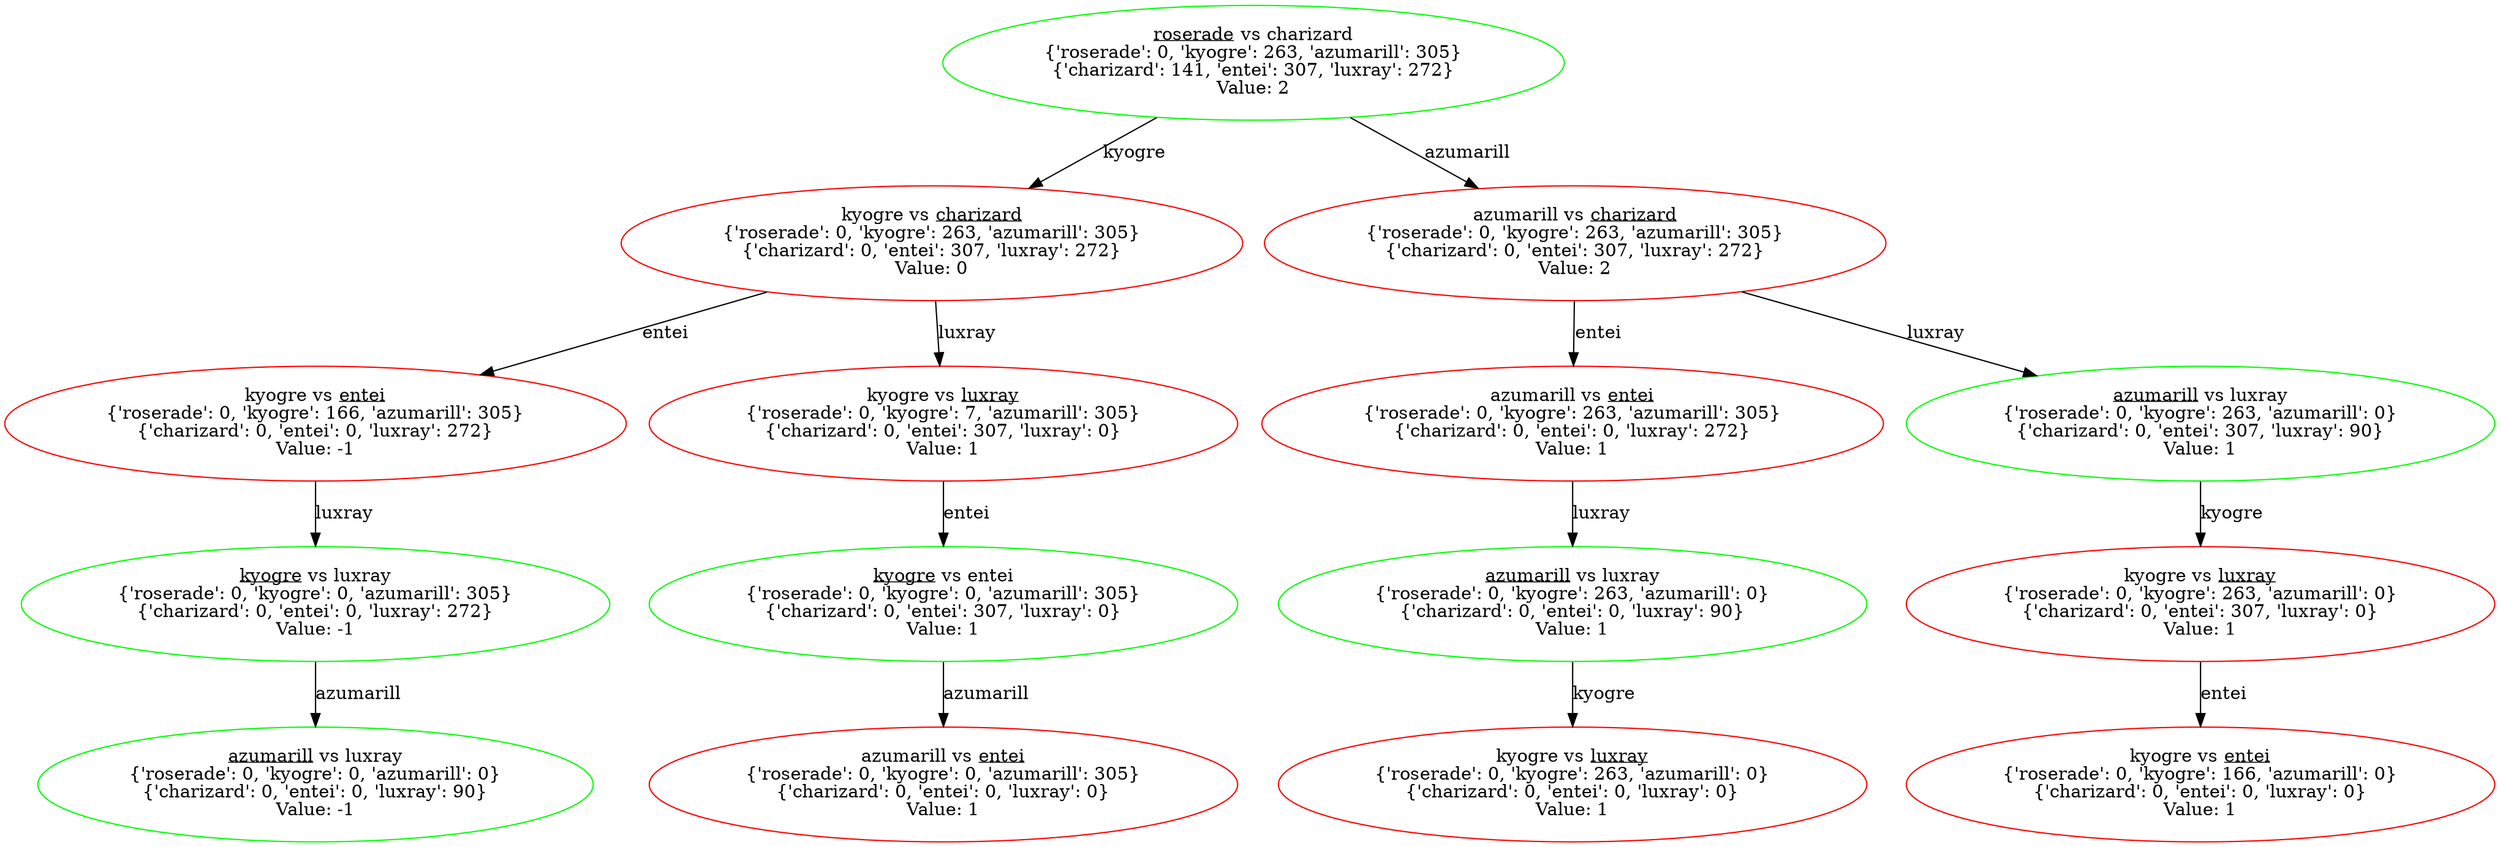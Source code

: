 digraph "Game Plan" {
	n0 [label=<<u>roserade</u> vs charizard<BR/>{'roserade': 0, 'kyogre': 263, 'azumarill': 305}<BR/>{'charizard': 141, 'entei': 307, 'luxray': 272}<BR/>Value: 2> color=green]
	n1 [label=<kyogre vs <u>charizard</u><BR/>{'roserade': 0, 'kyogre': 263, 'azumarill': 305}<BR/>{'charizard': 0, 'entei': 307, 'luxray': 272}<BR/>Value: 0> color=red]
	n0 -> n1 [label=kyogre]
	n1 [label=<kyogre vs <u>charizard</u><BR/>{'roserade': 0, 'kyogre': 263, 'azumarill': 305}<BR/>{'charizard': 0, 'entei': 307, 'luxray': 272}<BR/>Value: 0> color=red]
	n2 [label=<kyogre vs <u>entei</u><BR/>{'roserade': 0, 'kyogre': 166, 'azumarill': 305}<BR/>{'charizard': 0, 'entei': 0, 'luxray': 272}<BR/>Value: -1> color=red]
	n1 -> n2 [label=entei]
	n2 [label=<kyogre vs <u>entei</u><BR/>{'roserade': 0, 'kyogre': 166, 'azumarill': 305}<BR/>{'charizard': 0, 'entei': 0, 'luxray': 272}<BR/>Value: -1> color=red]
	n3 [label=<<u>kyogre</u> vs luxray<BR/>{'roserade': 0, 'kyogre': 0, 'azumarill': 305}<BR/>{'charizard': 0, 'entei': 0, 'luxray': 272}<BR/>Value: -1> color=green]
	n2 -> n3 [label=luxray]
	n3 [label=<<u>kyogre</u> vs luxray<BR/>{'roserade': 0, 'kyogre': 0, 'azumarill': 305}<BR/>{'charizard': 0, 'entei': 0, 'luxray': 272}<BR/>Value: -1> color=green]
	n4 [label=<<u>azumarill</u> vs luxray<BR/>{'roserade': 0, 'kyogre': 0, 'azumarill': 0}<BR/>{'charizard': 0, 'entei': 0, 'luxray': 90}<BR/>Value: -1> color=green]
	n3 -> n4 [label=azumarill]
	n4 [label=<<u>azumarill</u> vs luxray<BR/>{'roserade': 0, 'kyogre': 0, 'azumarill': 0}<BR/>{'charizard': 0, 'entei': 0, 'luxray': 90}<BR/>Value: -1> color=green]
	n8 [label=<kyogre vs <u>luxray</u><BR/>{'roserade': 0, 'kyogre': 7, 'azumarill': 305}<BR/>{'charizard': 0, 'entei': 307, 'luxray': 0}<BR/>Value: 1> color=red]
	n1 -> n8 [label=luxray]
	n8 [label=<kyogre vs <u>luxray</u><BR/>{'roserade': 0, 'kyogre': 7, 'azumarill': 305}<BR/>{'charizard': 0, 'entei': 307, 'luxray': 0}<BR/>Value: 1> color=red]
	n9 [label=<<u>kyogre</u> vs entei<BR/>{'roserade': 0, 'kyogre': 0, 'azumarill': 305}<BR/>{'charizard': 0, 'entei': 307, 'luxray': 0}<BR/>Value: 1> color=green]
	n8 -> n9 [label=entei]
	n9 [label=<<u>kyogre</u> vs entei<BR/>{'roserade': 0, 'kyogre': 0, 'azumarill': 305}<BR/>{'charizard': 0, 'entei': 307, 'luxray': 0}<BR/>Value: 1> color=green]
	n10 [label=<azumarill vs <u>entei</u><BR/>{'roserade': 0, 'kyogre': 0, 'azumarill': 305}<BR/>{'charizard': 0, 'entei': 0, 'luxray': 0}<BR/>Value: 1> color=red]
	n9 -> n10 [label=azumarill]
	n10 [label=<azumarill vs <u>entei</u><BR/>{'roserade': 0, 'kyogre': 0, 'azumarill': 305}<BR/>{'charizard': 0, 'entei': 0, 'luxray': 0}<BR/>Value: 1> color=red]
	n15 [label=<azumarill vs <u>charizard</u><BR/>{'roserade': 0, 'kyogre': 263, 'azumarill': 305}<BR/>{'charizard': 0, 'entei': 307, 'luxray': 272}<BR/>Value: 2> color=red]
	n0 -> n15 [label=azumarill]
	n15 [label=<azumarill vs <u>charizard</u><BR/>{'roserade': 0, 'kyogre': 263, 'azumarill': 305}<BR/>{'charizard': 0, 'entei': 307, 'luxray': 272}<BR/>Value: 2> color=red]
	n16 [label=<azumarill vs <u>entei</u><BR/>{'roserade': 0, 'kyogre': 263, 'azumarill': 305}<BR/>{'charizard': 0, 'entei': 0, 'luxray': 272}<BR/>Value: 1> color=red]
	n15 -> n16 [label=entei]
	n16 [label=<azumarill vs <u>entei</u><BR/>{'roserade': 0, 'kyogre': 263, 'azumarill': 305}<BR/>{'charizard': 0, 'entei': 0, 'luxray': 272}<BR/>Value: 1> color=red]
	n17 [label=<<u>azumarill</u> vs luxray<BR/>{'roserade': 0, 'kyogre': 263, 'azumarill': 0}<BR/>{'charizard': 0, 'entei': 0, 'luxray': 90}<BR/>Value: 1> color=green]
	n16 -> n17 [label=luxray]
	n17 [label=<<u>azumarill</u> vs luxray<BR/>{'roserade': 0, 'kyogre': 263, 'azumarill': 0}<BR/>{'charizard': 0, 'entei': 0, 'luxray': 90}<BR/>Value: 1> color=green]
	n18 [label=<kyogre vs <u>luxray</u><BR/>{'roserade': 0, 'kyogre': 263, 'azumarill': 0}<BR/>{'charizard': 0, 'entei': 0, 'luxray': 0}<BR/>Value: 1> color=red]
	n17 -> n18 [label=kyogre]
	n18 [label=<kyogre vs <u>luxray</u><BR/>{'roserade': 0, 'kyogre': 263, 'azumarill': 0}<BR/>{'charizard': 0, 'entei': 0, 'luxray': 0}<BR/>Value: 1> color=red]
	n22 [label=<<u>azumarill</u> vs luxray<BR/>{'roserade': 0, 'kyogre': 263, 'azumarill': 0}<BR/>{'charizard': 0, 'entei': 307, 'luxray': 90}<BR/>Value: 1> color=green]
	n15 -> n22 [label=luxray]
	n22 [label=<<u>azumarill</u> vs luxray<BR/>{'roserade': 0, 'kyogre': 263, 'azumarill': 0}<BR/>{'charizard': 0, 'entei': 307, 'luxray': 90}<BR/>Value: 1> color=green]
	n23 [label=<kyogre vs <u>luxray</u><BR/>{'roserade': 0, 'kyogre': 263, 'azumarill': 0}<BR/>{'charizard': 0, 'entei': 307, 'luxray': 0}<BR/>Value: 1> color=red]
	n22 -> n23 [label=kyogre]
	n23 [label=<kyogre vs <u>luxray</u><BR/>{'roserade': 0, 'kyogre': 263, 'azumarill': 0}<BR/>{'charizard': 0, 'entei': 307, 'luxray': 0}<BR/>Value: 1> color=red]
	n24 [label=<kyogre vs <u>entei</u><BR/>{'roserade': 0, 'kyogre': 166, 'azumarill': 0}<BR/>{'charizard': 0, 'entei': 0, 'luxray': 0}<BR/>Value: 1> color=red]
	n23 -> n24 [label=entei]
	n24 [label=<kyogre vs <u>entei</u><BR/>{'roserade': 0, 'kyogre': 166, 'azumarill': 0}<BR/>{'charizard': 0, 'entei': 0, 'luxray': 0}<BR/>Value: 1> color=red]
}

